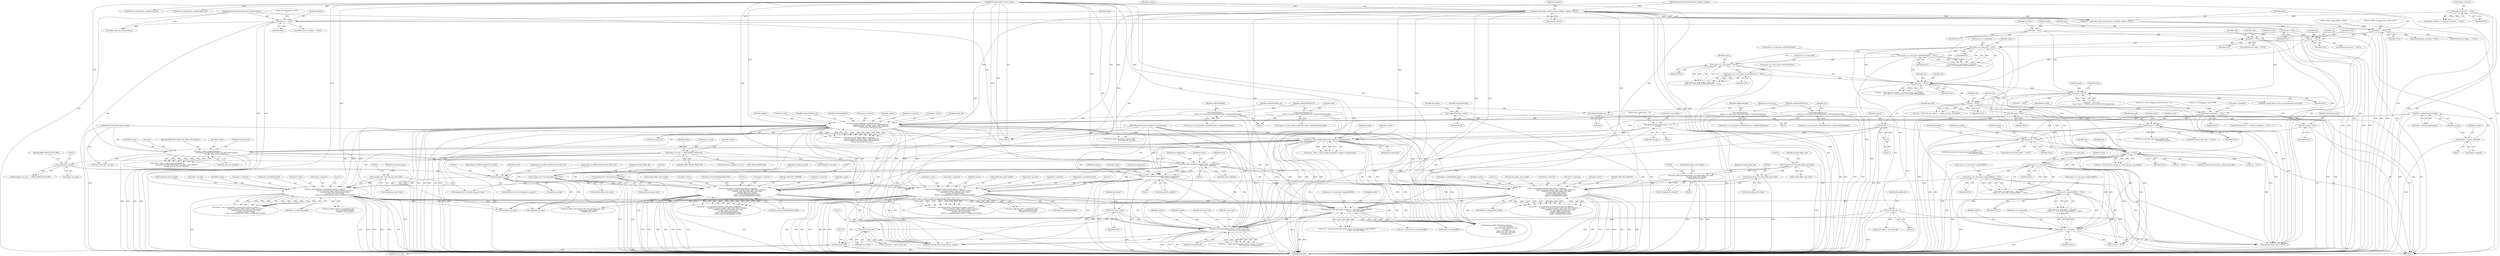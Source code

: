 digraph "0_krb5_db64ca25d661a47b996b4e2645998b5d7f0eb52c@API" {
"1001370" [label="(Call,free(server_key))"];
"1000151" [label="(Call,*server_key = NULL)"];
"1001210" [label="(Call,(char *)server_key)"];
"1001257" [label="(Call,pkinit_octetstring2key(context, enctype, server_key,\n                                            server_key_len, encrypting_key))"];
"1000866" [label="(Call,cms_envelopeddata_create(context, plgctx->cryptoctx,\n                                              reqctx->cryptoctx, plgctx->idctx, padata->pa_type, 1,\n                                              (unsigned char *)encoded_key_pack->data,\n                                              encoded_key_pack->length,\n                                              &rep->u.encKeyPack.data, &rep->u.encKeyPack.length))"];
"1000698" [label="(Call,krb5_c_make_random_key(context, enctype, encrypting_key))"];
"1000250" [label="(Call,pkinit_find_realm_context(context, moddata, request->server))"];
"1000111" [label="(MethodParameterIn,krb5_context context)"];
"1000120" [label="(MethodParameterIn,krb5_kdcpreauth_moddata moddata)"];
"1000489" [label="(Call,server_process_dh(context, plgctx->cryptoctx,\n                                   reqctx->cryptoctx, plgctx->idctx, subjectPublicKey,\n                                   subjectPublicKey_len, &dh_pubkey, &dh_pubkey_len,\n                                   &server_key, &server_key_len))"];
"1000441" [label="(Call,subjectPublicKey =\n            reqctx->rcv_auth_pack9->clientPublicValue->subjectPublicKey.data)"];
"1000143" [label="(Call,*subjectPublicKey = NULL)"];
"1000398" [label="(Call,subjectPublicKey =\n            reqctx->rcv_auth_pack->clientPublicValue->subjectPublicKey.data)"];
"1000155" [label="(Call,subjectPublicKey_len = 0)"];
"1000409" [label="(Call,subjectPublicKey_len =\n            reqctx->rcv_auth_pack->clientPublicValue->subjectPublicKey.length)"];
"1000452" [label="(Call,subjectPublicKey_len =\n            reqctx->rcv_auth_pack9->clientPublicValue->subjectPublicKey.length)"];
"1000185" [label="(Call,enctype = -1)"];
"1000187" [label="(Call,-1)"];
"1000312" [label="(Call,krb5_c_valid_enctype(enctype))"];
"1000303" [label="(Call,enctype = request->ktype[i])"];
"1000317" [label="(Call,pkiDebug(\"KDC picked etype = %d\n\", enctype))"];
"1000116" [label="(MethodParameterIn,krb5_keyblock * encrypting_key)"];
"1000832" [label="(Call,krb5_copy_keyblock_contents(context, encrypting_key,\n                                        &key_pack->replyKey))"];
"1000774" [label="(Call,krb5_c_make_checksum(context, 0,\n                                          encrypting_key, KRB5_KEYUSAGE_TGS_REQ_AUTH_CKSUM,\n                                          req_pkt, &key_pack->asChecksum))"];
"1000113" [label="(MethodParameterIn,krb5_data *req_pkt)"];
"1000852" [label="(Call,(int)padata->pa_type)"];
"1000752" [label="(Call,(int)padata->pa_type)"];
"1000212" [label="(Call,padata->pa_type == KRB5_PADATA_PKINIT_KX)"];
"1000881" [label="(Call,(unsigned char *)encoded_key_pack->data)"];
"1000596" [label="(Call,cms_signeddata_create(context, plgctx->cryptoctx,\n                                           reqctx->cryptoctx, plgctx->idctx, CMS_SIGN_SERVER, 1,\n                                           (unsigned char *)encoded_dhkey_info->data,\n                                           encoded_dhkey_info->length,\n                                           &rep->u.dh_Info.dhSignedData.data,\n                                           &rep->u.dh_Info.dhSignedData.length))"];
"1000609" [label="(Call,(unsigned char *)encoded_dhkey_info->data)"];
"1000577" [label="(Call,(unsigned char *)encoded_dhkey_info->data)"];
"1000576" [label="(Call,print_buffer_bin((unsigned char *)encoded_dhkey_info->data,\n                         encoded_dhkey_info->length,\n                         \"/tmp/kdc_dh_key_info\"))"];
"1000961" [label="(Call,cms_envelopeddata_create(context, plgctx->cryptoctx,\n                                              reqctx->cryptoctx, plgctx->idctx, padata->pa_type, 1,\n                                              (unsigned char *)encoded_key_pack->data,\n                                              encoded_key_pack->length,\n                                              &rep9->u.encKeyPack.data, &rep9->u.encKeyPack.length))"];
"1000935" [label="(Call,krb5_copy_keyblock_contents(context, encrypting_key,\n                                            &key_pack9->replyKey))"];
"1000976" [label="(Call,(unsigned char *)encoded_key_pack->data)"];
"1000648" [label="(Call,cms_signeddata_create(context, plgctx->cryptoctx,\n                                           reqctx->cryptoctx, plgctx->idctx, CMS_SIGN_DRAFT9, 1,\n                                           (unsigned char *)encoded_dhkey_info->data,\n                                           encoded_dhkey_info->length,\n                                           &rep9->u.dhSignedData.data,\n                                           &rep9->u.dhSignedData.length))"];
"1000661" [label="(Call,(unsigned char *)encoded_dhkey_info->data)"];
"1001105" [label="(Call,pkinit_pick_kdf_alg(context, reqctx->rcv_auth_pack->supportedKDFs,\n                                         &(rep->u.dh_Info.kdfID)))"];
"1001080" [label="(Call,reqctx->rcv_auth_pack->supportedKDFs != NULL)"];
"1001075" [label="(Call,reqctx->rcv_auth_pack != NULL)"];
"1000385" [label="(Call,reqctx->rcv_auth_pack != NULL)"];
"1000364" [label="(Call,rep9 == NULL)"];
"1000176" [label="(Call,*rep9 = NULL)"];
"1000257" [label="(Call,plgctx == NULL)"];
"1000248" [label="(Call,plgctx = pkinit_find_realm_context(context, moddata, request->server))"];
"1000240" [label="(Call,modreq == NULL)"];
"1000121" [label="(MethodParameterIn,krb5_kdcpreauth_modreq modreq)"];
"1000232" [label="(Call,padata->contents == NULL)"];
"1000344" [label="(Call,rep == NULL)"];
"1000172" [label="(Call,*rep = NULL)"];
"1001066" [label="(Call,rep != NULL)"];
"1000528" [label="(Call,rep != NULL)"];
"1000470" [label="(Call,rep != NULL)"];
"1000390" [label="(Call,reqctx->rcv_auth_pack->clientPublicValue != NULL)"];
"1000428" [label="(Call,reqctx->rcv_auth_pack9 != NULL)"];
"1000433" [label="(Call,reqctx->rcv_auth_pack9->clientPublicValue != NULL)"];
"1000519" [label="(Call,rep9 != NULL)"];
"1000916" [label="(Call,key_pack9 == NULL)"];
"1000194" [label="(Call,*key_pack9 = NULL)"];
"1000764" [label="(Call,key_pack == NULL)"];
"1000190" [label="(Call,*key_pack = NULL)"];
"1000712" [label="(Call,request->padata[i] != NULL)"];
"1001095" [label="(Call,reqctx->rcv_auth_pack->supportedKDFs != NULL)"];
"1001090" [label="(Call,reqctx->rcv_auth_pack != NULL)"];
"1000159" [label="(Call,server_key_len = 0)"];
"1000759" [label="(Block,)"];
"1000181" [label="(Identifier,out_data)"];
"1001175" [label="(Call,rep9 != NULL)"];
"1000966" [label="(Call,reqctx->cryptoctx)"];
"1000213" [label="(Call,padata->pa_type)"];
"1000174" [label="(Identifier,NULL)"];
"1001101" [label="(Identifier,NULL)"];
"1000121" [label="(MethodParameterIn,krb5_kdcpreauth_modreq modreq)"];
"1000220" [label="(Identifier,context)"];
"1000212" [label="(Call,padata->pa_type == KRB5_PADATA_PKINIT_KX)"];
"1000122" [label="(Block,)"];
"1001090" [label="(Call,reqctx->rcv_auth_pack != NULL)"];
"1000897" [label="(Call,&rep->u.encKeyPack.length)"];
"1000677" [label="(Call,&rep9->u.dhSignedData.length)"];
"1000164" [label="(Identifier,dh_pubkey_len)"];
"1000186" [label="(Identifier,enctype)"];
"1000937" [label="(Identifier,encrypting_key)"];
"1000646" [label="(Call,retval = cms_signeddata_create(context, plgctx->cryptoctx,\n                                           reqctx->cryptoctx, plgctx->idctx, CMS_SIGN_DRAFT9, 1,\n                                           (unsigned char *)encoded_dhkey_info->data,\n                                           encoded_dhkey_info->length,\n                                           &rep9->u.dhSignedData.data,\n                                           &rep9->u.dhSignedData.length))"];
"1000699" [label="(Identifier,context)"];
"1000840" [label="(Identifier,retval)"];
"1001220" [label="(Call,pkinit_alg_agility_kdf(context, &secret,\n                                            rep->u.dh_Info.kdfID,\n                                            request->client, request->server,\n                                            enctype,\n                                            (krb5_octet_data *)req_pkt,\n                                            (krb5_octet_data *)out_data,\n                                            encrypting_key))"];
"1000661" [label="(Call,(unsigned char *)encoded_dhkey_info->data)"];
"1000533" [label="(Identifier,rep)"];
"1000386" [label="(Call,reqctx->rcv_auth_pack)"];
"1000160" [label="(Identifier,server_key_len)"];
"1000752" [label="(Call,(int)padata->pa_type)"];
"1000245" [label="(Literal,\"missing request context \n\")"];
"1000494" [label="(Call,reqctx->cryptoctx)"];
"1001096" [label="(Call,reqctx->rcv_auth_pack->supportedKDFs)"];
"1000191" [label="(Identifier,key_pack)"];
"1000429" [label="(Call,reqctx->rcv_auth_pack9)"];
"1000832" [label="(Call,krb5_copy_keyblock_contents(context, encrypting_key,\n                                        &key_pack->replyKey))"];
"1000992" [label="(Call,&rep9->u.encKeyPack.length)"];
"1001212" [label="(Identifier,server_key)"];
"1001094" [label="(Identifier,NULL)"];
"1000194" [label="(Call,*key_pack9 = NULL)"];
"1001079" [label="(Identifier,NULL)"];
"1000656" [label="(Call,plgctx->idctx)"];
"1000579" [label="(Call,encoded_dhkey_info->data)"];
"1000772" [label="(Call,retval = krb5_c_make_checksum(context, 0,\n                                          encrypting_key, KRB5_KEYUSAGE_TGS_REQ_AUTH_CKSUM,\n                                          req_pkt, &key_pack->asChecksum))"];
"1000962" [label="(Identifier,context)"];
"1000236" [label="(Identifier,NULL)"];
"1000777" [label="(Identifier,encrypting_key)"];
"1000113" [label="(MethodParameterIn,krb5_data *req_pkt)"];
"1000585" [label="(Literal,\"/tmp/kdc_dh_key_info\")"];
"1000187" [label="(Call,-1)"];
"1000938" [label="(Call,&key_pack9->replyKey)"];
"1000256" [label="(ControlStructure,if (plgctx == NULL))"];
"1000242" [label="(Identifier,NULL)"];
"1000614" [label="(Call,encoded_dhkey_info->length)"];
"1000944" [label="(Call,k5int_encode_krb5_reply_key_pack_draft9(key_pack9,\n                                                                 &encoded_key_pack))"];
"1001106" [label="(Identifier,context)"];
"1000490" [label="(Identifier,context)"];
"1000604" [label="(Call,plgctx->idctx)"];
"1000529" [label="(Identifier,rep)"];
"1000889" [label="(Call,&rep->u.encKeyPack.data)"];
"1000453" [label="(Identifier,subjectPublicKey_len)"];
"1001098" [label="(Identifier,reqctx)"];
"1000233" [label="(Call,padata->contents)"];
"1000617" [label="(Call,&rep->u.dh_Info.dhSignedData.data)"];
"1000524" [label="(Identifier,rep9)"];
"1001081" [label="(Call,reqctx->rcv_auth_pack->supportedKDFs)"];
"1000366" [label="(Identifier,NULL)"];
"1000302" [label="(Block,)"];
"1000779" [label="(Identifier,req_pkt)"];
"1000471" [label="(Identifier,rep)"];
"1001213" [label="(Call,secret.length = server_key_len)"];
"1000874" [label="(Call,plgctx->idctx)"];
"1000440" [label="(Block,)"];
"1000530" [label="(Identifier,NULL)"];
"1000257" [label="(Call,plgctx == NULL)"];
"1000303" [label="(Call,enctype = request->ktype[i])"];
"1000835" [label="(Call,&key_pack->replyKey)"];
"1001373" [label="(Call,(int)padata->pa_type)"];
"1000871" [label="(Call,reqctx->cryptoctx)"];
"1000528" [label="(Call,rep != NULL)"];
"1000596" [label="(Call,cms_signeddata_create(context, plgctx->cryptoctx,\n                                           reqctx->cryptoctx, plgctx->idctx, CMS_SIGN_SERVER, 1,\n                                           (unsigned char *)encoded_dhkey_info->data,\n                                           encoded_dhkey_info->length,\n                                           &rep->u.dh_Info.dhSignedData.data,\n                                           &rep->u.dh_Info.dhSignedData.length))"];
"1000774" [label="(Call,krb5_c_make_checksum(context, 0,\n                                          encrypting_key, KRB5_KEYUSAGE_TGS_REQ_AUTH_CKSUM,\n                                          req_pkt, &key_pack->asChecksum))"];
"1000374" [label="(Identifier,rep9)"];
"1000211" [label="(ControlStructure,if (padata->pa_type == KRB5_PADATA_PKINIT_KX))"];
"1000577" [label="(Call,(unsigned char *)encoded_dhkey_info->data)"];
"1000397" [label="(Block,)"];
"1000841" [label="(Call,k5int_encode_krb5_reply_key_pack(key_pack,\n                                                      &encoded_key_pack))"];
"1000981" [label="(Call,encoded_key_pack->length)"];
"1000172" [label="(Call,*rep = NULL)"];
"1000982" [label="(Identifier,encoded_key_pack)"];
"1000521" [label="(Identifier,NULL)"];
"1001009" [label="(Call,print_buffer_bin((unsigned char *)encoded_key_pack->data,\n                         encoded_key_pack->length,\n                         \"/tmp/kdc_key_pack\"))"];
"1000192" [label="(Identifier,NULL)"];
"1000249" [label="(Identifier,plgctx)"];
"1001010" [label="(Call,(unsigned char *)encoded_key_pack->data)"];
"1000880" [label="(Literal,1)"];
"1001138" [label="(Call,k5int_encode_krb5_pa_pk_as_rep(rep, &out_data))"];
"1000594" [label="(Call,retval = cms_signeddata_create(context, plgctx->cryptoctx,\n                                           reqctx->cryptoctx, plgctx->idctx, CMS_SIGN_SERVER, 1,\n                                           (unsigned char *)encoded_dhkey_info->data,\n                                           encoded_dhkey_info->length,\n                                           &rep->u.dh_Info.dhSignedData.data,\n                                           &rep->u.dh_Info.dhSignedData.length))"];
"1000611" [label="(Call,encoded_dhkey_info->data)"];
"1000443" [label="(Call,reqctx->rcv_auth_pack9->clientPublicValue->subjectPublicKey.data)"];
"1000696" [label="(Call,retval = krb5_c_make_random_key(context, enctype, encrypting_key))"];
"1000313" [label="(Identifier,enctype)"];
"1000316" [label="(Block,)"];
"1001159" [label="(Call,out_data != NULL)"];
"1001107" [label="(Call,reqctx->rcv_auth_pack->supportedKDFs)"];
"1000886" [label="(Call,encoded_key_pack->length)"];
"1001184" [label="(Call,rep != NULL)"];
"1001086" [label="(Identifier,NULL)"];
"1000858" [label="(JumpTarget,case KRB5_PADATA_PK_AS_REQ:)"];
"1001210" [label="(Call,(char *)server_key)"];
"1000226" [label="(Call,padata->length <= 0 || padata->contents == NULL)"];
"1000116" [label="(MethodParameterIn,krb5_keyblock * encrypting_key)"];
"1000627" [label="(Call,&rep->u.dh_Info.dhSignedData.length)"];
"1000384" [label="(Call,reqctx->rcv_auth_pack != NULL &&\n        reqctx->rcv_auth_pack->clientPublicValue != NULL)"];
"1000877" [label="(Call,padata->pa_type)"];
"1001258" [label="(Identifier,context)"];
"1000851" [label="(ControlStructure,switch ((int)padata->pa_type))"];
"1000491" [label="(Call,plgctx->cryptoctx)"];
"1000659" [label="(Identifier,CMS_SIGN_DRAFT9)"];
"1000489" [label="(Call,server_process_dh(context, plgctx->cryptoctx,\n                                   reqctx->cryptoctx, plgctx->idctx, subjectPublicKey,\n                                   subjectPublicKey_len, &dh_pubkey, &dh_pubkey_len,\n                                   &server_key, &server_key_len))"];
"1000433" [label="(Call,reqctx->rcv_auth_pack9->clientPublicValue != NULL)"];
"1000867" [label="(Identifier,context)"];
"1001068" [label="(Identifier,NULL)"];
"1000582" [label="(Call,encoded_dhkey_info->length)"];
"1000365" [label="(Identifier,rep9)"];
"1000196" [label="(Identifier,NULL)"];
"1000465" [label="(Identifier,rep9)"];
"1000669" [label="(Call,&rep9->u.dhSignedData.data)"];
"1000608" [label="(Literal,1)"];
"1000253" [label="(Call,request->server)"];
"1000111" [label="(MethodParameterIn,krb5_context context)"];
"1000866" [label="(Call,cms_envelopeddata_create(context, plgctx->cryptoctx,\n                                              reqctx->cryptoctx, plgctx->idctx, padata->pa_type, 1,\n                                              (unsigned char *)encoded_key_pack->data,\n                                              encoded_key_pack->length,\n                                              &rep->u.encKeyPack.data, &rep->u.encKeyPack.length))"];
"1000497" [label="(Call,plgctx->idctx)"];
"1000400" [label="(Call,reqctx->rcv_auth_pack->clientPublicValue->subjectPublicKey.data)"];
"1000428" [label="(Call,reqctx->rcv_auth_pack9 != NULL)"];
"1000601" [label="(Call,reqctx->cryptoctx)"];
"1000432" [label="(Identifier,NULL)"];
"1001091" [label="(Call,reqctx->rcv_auth_pack)"];
"1001103" [label="(Call,retval = pkinit_pick_kdf_alg(context, reqctx->rcv_auth_pack->supportedKDFs,\n                                         &(rep->u.dh_Info.kdfID)))"];
"1000411" [label="(Call,reqctx->rcv_auth_pack->clientPublicValue->subjectPublicKey.length)"];
"1000667" [label="(Identifier,encoded_dhkey_info)"];
"1000649" [label="(Identifier,context)"];
"1000399" [label="(Identifier,subjectPublicKey)"];
"1000390" [label="(Call,reqctx->rcv_auth_pack->clientPublicValue != NULL)"];
"1000700" [label="(Identifier,enctype)"];
"1000615" [label="(Identifier,encoded_dhkey_info)"];
"1000389" [label="(Identifier,NULL)"];
"1000508" [label="(Call,&server_key_len)"];
"1000883" [label="(Call,encoded_key_pack->data)"];
"1000972" [label="(Call,padata->pa_type)"];
"1000188" [label="(Literal,1)"];
"1000963" [label="(Call,plgctx->cryptoctx)"];
"1000409" [label="(Call,subjectPublicKey_len =\n            reqctx->rcv_auth_pack->clientPublicValue->subjectPublicKey.length)"];
"1001020" [label="(Call,(int)padata->pa_type)"];
"1001255" [label="(Call,retval = pkinit_octetstring2key(context, enctype, server_key,\n                                            server_key_len, encrypting_key))"];
"1000436" [label="(Identifier,reqctx)"];
"1000156" [label="(Identifier,subjectPublicKey_len)"];
"1000587" [label="(Call,(int)padata->pa_type)"];
"1000178" [label="(Identifier,NULL)"];
"1000959" [label="(Call,retval = cms_envelopeddata_create(context, plgctx->cryptoctx,\n                                              reqctx->cryptoctx, plgctx->idctx, padata->pa_type, 1,\n                                              (unsigned char *)encoded_key_pack->data,\n                                              encoded_key_pack->length,\n                                              &rep9->u.encKeyPack.data, &rep9->u.encKeyPack.length))"];
"1001075" [label="(Call,reqctx->rcv_auth_pack != NULL)"];
"1000232" [label="(Call,padata->contents == NULL)"];
"1000343" [label="(ControlStructure,if (rep == NULL))"];
"1000262" [label="(Literal,\"Unable to locate correct realm context\n\")"];
"1000854" [label="(Call,padata->pa_type)"];
"1000527" [label="(Call,rep != NULL && rep->choice == choice_pa_pk_as_rep_dhInfo)"];
"1000776" [label="(Literal,0)"];
"1001147" [label="(Call,k5int_encode_krb5_pa_pk_as_rep_draft9(rep9, &out_data))"];
"1000216" [label="(Identifier,KRB5_PADATA_PKINIT_KX)"];
"1000536" [label="(Block,)"];
"1000311" [label="(Call,!krb5_c_valid_enctype(enctype))"];
"1000504" [label="(Call,&dh_pubkey_len)"];
"1000320" [label="(ControlStructure,break;)"];
"1000240" [label="(Call,modreq == NULL)"];
"1000434" [label="(Call,reqctx->rcv_auth_pack9->clientPublicValue)"];
"1000780" [label="(Call,&key_pack->asChecksum)"];
"1000176" [label="(Call,*rep9 = NULL)"];
"1000852" [label="(Call,(int)padata->pa_type)"];
"1000346" [label="(Identifier,NULL)"];
"1000769" [label="(Identifier,retval)"];
"1000754" [label="(Call,padata->pa_type)"];
"1001074" [label="(Call,reqctx->rcv_auth_pack != NULL &&\n          reqctx->rcv_auth_pack->supportedKDFs != NULL)"];
"1000241" [label="(Identifier,modreq)"];
"1000385" [label="(Call,reqctx->rcv_auth_pack != NULL)"];
"1000396" [label="(Identifier,NULL)"];
"1000258" [label="(Identifier,plgctx)"];
"1000607" [label="(Identifier,CMS_SIGN_SERVER)"];
"1001262" [label="(Identifier,encrypting_key)"];
"1000764" [label="(Call,key_pack == NULL)"];
"1000364" [label="(Call,rep9 == NULL)"];
"1000763" [label="(ControlStructure,if (key_pack == NULL))"];
"1000269" [label="(Call,(pkinit_kdc_req_context)modreq)"];
"1000766" [label="(Identifier,NULL)"];
"1000660" [label="(Literal,1)"];
"1000266" [label="(Literal,\"pkinit_return_padata: entered!\n\")"];
"1000250" [label="(Call,pkinit_find_realm_context(context, moddata, request->server))"];
"1000746" [label="(Literal,\"%s: return checksum instead of nonce = %d\n\")"];
"1001345" [label="(Call,pkinit_fini_kdc_req_context(context, reqctx))"];
"1000195" [label="(Identifier,key_pack9)"];
"1001065" [label="(Call,rep != NULL && rep->choice == choice_pa_pk_as_rep_dhInfo)"];
"1000319" [label="(Identifier,enctype)"];
"1000773" [label="(Identifier,retval)"];
"1000598" [label="(Call,plgctx->cryptoctx)"];
"1000143" [label="(Call,*subjectPublicKey = NULL)"];
"1001365" [label="(Call,krb5_free_data(context, encoded_key_pack))"];
"1000472" [label="(Identifier,NULL)"];
"1000666" [label="(Call,encoded_dhkey_info->length)"];
"1000502" [label="(Call,&dh_pubkey)"];
"1000518" [label="(Call,rep9 != NULL &&\n         rep9->choice == choice_pa_pk_as_rep_draft9_dhSignedData)"];
"1000219" [label="(Call,return_pkinit_kx(context, request, reply,\n                                encrypting_key, send_pa))"];
"1000469" [label="(Call,rep != NULL && (rep->choice == choice_pa_pk_as_rep_dhInfo ||\n                        rep->choice == choice_pa_pk_as_rep_draft9_dhSignedData))"];
"1000576" [label="(Call,print_buffer_bin((unsigned char *)encoded_dhkey_info->data,\n                         encoded_dhkey_info->length,\n                         \"/tmp/kdc_dh_key_info\"))"];
"1000177" [label="(Identifier,rep9)"];
"1001259" [label="(Identifier,enctype)"];
"1001105" [label="(Call,pkinit_pick_kdf_alg(context, reqctx->rcv_auth_pack->supportedKDFs,\n                                         &(rep->u.dh_Info.kdfID)))"];
"1000159" [label="(Call,server_key_len = 0)"];
"1000190" [label="(Call,*key_pack = NULL)"];
"1000935" [label="(Call,krb5_copy_keyblock_contents(context, encrypting_key,\n                                            &key_pack9->replyKey))"];
"1000506" [label="(Call,&server_key)"];
"1001355" [label="(Call,encoded_dhkey_info != NULL)"];
"1000723" [label="(Literal,\"%s: Checking pa_type 0x%08x\n\")"];
"1000427" [label="(Call,reqctx->rcv_auth_pack9 != NULL &&\n               reqctx->rcv_auth_pack9->clientPublicValue != NULL)"];
"1001066" [label="(Call,rep != NULL)"];
"1000199" [label="(Identifier,encoded_key_pack)"];
"1000751" [label="(Call,(int)padata->pa_type == KRB5_PADATA_PK_AS_REQ)"];
"1001195" [label="(Call,rep != NULL)"];
"1000519" [label="(Call,rep9 != NULL)"];
"1001261" [label="(Identifier,server_key_len)"];
"1000487" [label="(Call,retval = server_process_dh(context, plgctx->cryptoctx,\n                                   reqctx->cryptoctx, plgctx->idctx, subjectPublicKey,\n                                   subjectPublicKey_len, &dh_pubkey, &dh_pubkey_len,\n                                   &server_key, &server_key_len))"];
"1000354" [label="(Identifier,rep)"];
"1000155" [label="(Call,subjectPublicKey_len = 0)"];
"1000916" [label="(Call,key_pack9 == NULL)"];
"1000718" [label="(Identifier,NULL)"];
"1000712" [label="(Call,request->padata[i] != NULL)"];
"1000439" [label="(Identifier,NULL)"];
"1000442" [label="(Identifier,subjectPublicKey)"];
"1000597" [label="(Identifier,context)"];
"1000936" [label="(Identifier,context)"];
"1000312" [label="(Call,krb5_c_valid_enctype(enctype))"];
"1000778" [label="(Identifier,KRB5_KEYUSAGE_TGS_REQ_AUTH_CKSUM)"];
"1000369" [label="(Identifier,retval)"];
"1000926" [label="(Identifier,key_pack9)"];
"1000583" [label="(Identifier,encoded_dhkey_info)"];
"1001415" [label="(MethodReturn,RET)"];
"1000305" [label="(Call,request->ktype[i])"];
"1000708" [label="(ControlStructure,for (i = 0; request->padata[i] != NULL; i++))"];
"1000318" [label="(Literal,\"KDC picked etype = %d\n\")"];
"1000609" [label="(Call,(unsigned char *)encoded_dhkey_info->data)"];
"1000650" [label="(Call,plgctx->cryptoctx)"];
"1001002" [label="(Identifier,retval)"];
"1000259" [label="(Identifier,NULL)"];
"1000454" [label="(Call,reqctx->rcv_auth_pack9->clientPublicValue->subjectPublicKey.length)"];
"1000391" [label="(Call,reqctx->rcv_auth_pack->clientPublicValue)"];
"1001194" [label="(Call,rep != NULL && rep->u.dh_Info.kdfID)"];
"1000349" [label="(Identifier,retval)"];
"1000248" [label="(Call,plgctx = pkinit_find_realm_context(context, moddata, request->server))"];
"1000251" [label="(Identifier,context)"];
"1000393" [label="(Identifier,reqctx)"];
"1000765" [label="(Identifier,key_pack)"];
"1000984" [label="(Call,&rep9->u.encKeyPack.data)"];
"1000917" [label="(Identifier,key_pack9)"];
"1001371" [label="(Identifier,server_key)"];
"1001080" [label="(Call,reqctx->rcv_auth_pack->supportedKDFs != NULL)"];
"1000151" [label="(Call,*server_key = NULL)"];
"1000470" [label="(Call,rep != NULL)"];
"1000757" [label="(Identifier,KRB5_PADATA_PK_AS_REQ)"];
"1000921" [label="(Identifier,retval)"];
"1001257" [label="(Call,pkinit_octetstring2key(context, enctype, server_key,\n                                            server_key_len, encrypting_key))"];
"1000775" [label="(Identifier,context)"];
"1000907" [label="(JumpTarget,case KRB5_PADATA_PK_AS_REQ_OLD:)"];
"1000410" [label="(Identifier,subjectPublicKey_len)"];
"1000229" [label="(Identifier,padata)"];
"1000252" [label="(Identifier,moddata)"];
"1000363" [label="(ControlStructure,if (rep9 == NULL))"];
"1000344" [label="(Call,rep == NULL)"];
"1000148" [label="(Identifier,dh_pubkey)"];
"1000864" [label="(Call,retval = cms_envelopeddata_create(context, plgctx->cryptoctx,\n                                              reqctx->cryptoctx, plgctx->idctx, padata->pa_type, 1,\n                                              (unsigned char *)encoded_key_pack->data,\n                                              encoded_key_pack->length,\n                                              &rep->u.encKeyPack.data, &rep->u.encKeyPack.length))"];
"1000978" [label="(Call,encoded_key_pack->data)"];
"1001027" [label="(Call,print_buffer_bin(rep->u.encKeyPack.data,\n                             rep->u.encKeyPack.length,\n                             \"/tmp/kdc_enc_key_pack\"))"];
"1001260" [label="(Identifier,server_key)"];
"1001071" [label="(Identifier,rep)"];
"1001206" [label="(Call,secret.data = (char *)server_key)"];
"1000915" [label="(ControlStructure,if (key_pack9 == NULL))"];
"1000153" [label="(Identifier,NULL)"];
"1000422" [label="(Identifier,rep)"];
"1000501" [label="(Identifier,subjectPublicKey_len)"];
"1000286" [label="(Call,encrypting_key->contents = NULL)"];
"1000698" [label="(Call,krb5_c_make_random_key(context, enctype, encrypting_key))"];
"1000834" [label="(Identifier,encrypting_key)"];
"1000185" [label="(Call,enctype = -1)"];
"1000476" [label="(Identifier,rep)"];
"1000911" [label="(Block,)"];
"1000713" [label="(Call,request->padata[i])"];
"1001076" [label="(Call,reqctx->rcv_auth_pack)"];
"1000161" [label="(Literal,0)"];
"1000317" [label="(Call,pkiDebug(\"KDC picked etype = %d\n\", enctype))"];
"1000663" [label="(Call,encoded_dhkey_info->data)"];
"1001358" [label="(Call,krb5_free_data(context, encoded_dhkey_info))"];
"1000868" [label="(Call,plgctx->cryptoctx)"];
"1000648" [label="(Call,cms_signeddata_create(context, plgctx->cryptoctx,\n                                           reqctx->cryptoctx, plgctx->idctx, CMS_SIGN_DRAFT9, 1,\n                                           (unsigned char *)encoded_dhkey_info->data,\n                                           encoded_dhkey_info->length,\n                                           &rep9->u.dhSignedData.data,\n                                           &rep9->u.dhSignedData.length))"];
"1000441" [label="(Call,subjectPublicKey =\n            reqctx->rcv_auth_pack9->clientPublicValue->subjectPublicKey.data)"];
"1001046" [label="(Call,print_buffer_bin(rep9->u.encKeyPack.data,\n                             rep9->u.encKeyPack.length,\n                             \"/tmp/kdc_enc_key_pack\"))"];
"1000976" [label="(Call,(unsigned char *)encoded_key_pack->data)"];
"1000152" [label="(Identifier,server_key)"];
"1001089" [label="(Call,reqctx->rcv_auth_pack != NULL &&\n            reqctx->rcv_auth_pack->supportedKDFs != NULL)"];
"1000918" [label="(Identifier,NULL)"];
"1001112" [label="(Call,&(rep->u.dh_Info.kdfID))"];
"1000520" [label="(Identifier,rep9)"];
"1000500" [label="(Identifier,subjectPublicKey)"];
"1000701" [label="(Identifier,encrypting_key)"];
"1000157" [label="(Literal,0)"];
"1000345" [label="(Identifier,rep)"];
"1000452" [label="(Call,subjectPublicKey_len =\n            reqctx->rcv_auth_pack9->clientPublicValue->subjectPublicKey.length)"];
"1000120" [label="(MethodParameterIn,krb5_kdcpreauth_moddata moddata)"];
"1001238" [label="(Call,(krb5_octet_data *)req_pkt)"];
"1000906" [label="(JumpTarget,case KRB5_PADATA_PK_AS_REP_OLD:)"];
"1000881" [label="(Call,(unsigned char *)encoded_key_pack->data)"];
"1000975" [label="(Literal,1)"];
"1001067" [label="(Identifier,rep)"];
"1000961" [label="(Call,cms_envelopeddata_create(context, plgctx->cryptoctx,\n                                              reqctx->cryptoctx, plgctx->idctx, padata->pa_type, 1,\n                                              (unsigned char *)encoded_key_pack->data,\n                                              encoded_key_pack->length,\n                                              &rep9->u.encKeyPack.data, &rep9->u.encKeyPack.length))"];
"1000833" [label="(Identifier,context)"];
"1001370" [label="(Call,free(server_key))"];
"1000943" [label="(Identifier,retval)"];
"1000145" [label="(Identifier,NULL)"];
"1000887" [label="(Identifier,encoded_key_pack)"];
"1000144" [label="(Identifier,subjectPublicKey)"];
"1000969" [label="(Call,plgctx->idctx)"];
"1000304" [label="(Identifier,enctype)"];
"1001083" [label="(Identifier,reqctx)"];
"1001095" [label="(Call,reqctx->rcv_auth_pack->supportedKDFs != NULL)"];
"1000173" [label="(Identifier,rep)"];
"1000398" [label="(Call,subjectPublicKey =\n            reqctx->rcv_auth_pack->clientPublicValue->subjectPublicKey.data)"];
"1000239" [label="(ControlStructure,if (modreq == NULL))"];
"1000653" [label="(Call,reqctx->cryptoctx)"];
"1001370" -> "1000122"  [label="AST: "];
"1001370" -> "1001371"  [label="CFG: "];
"1001371" -> "1001370"  [label="AST: "];
"1001374" -> "1001370"  [label="CFG: "];
"1001370" -> "1001415"  [label="DDG: "];
"1000151" -> "1001370"  [label="DDG: "];
"1001210" -> "1001370"  [label="DDG: "];
"1001257" -> "1001370"  [label="DDG: "];
"1000151" -> "1000122"  [label="AST: "];
"1000151" -> "1000153"  [label="CFG: "];
"1000152" -> "1000151"  [label="AST: "];
"1000153" -> "1000151"  [label="AST: "];
"1000156" -> "1000151"  [label="CFG: "];
"1000151" -> "1001415"  [label="DDG: "];
"1000151" -> "1001210"  [label="DDG: "];
"1000151" -> "1001257"  [label="DDG: "];
"1001210" -> "1001206"  [label="AST: "];
"1001210" -> "1001212"  [label="CFG: "];
"1001211" -> "1001210"  [label="AST: "];
"1001212" -> "1001210"  [label="AST: "];
"1001206" -> "1001210"  [label="CFG: "];
"1001210" -> "1001206"  [label="DDG: "];
"1001257" -> "1001255"  [label="AST: "];
"1001257" -> "1001262"  [label="CFG: "];
"1001258" -> "1001257"  [label="AST: "];
"1001259" -> "1001257"  [label="AST: "];
"1001260" -> "1001257"  [label="AST: "];
"1001261" -> "1001257"  [label="AST: "];
"1001262" -> "1001257"  [label="AST: "];
"1001255" -> "1001257"  [label="CFG: "];
"1001257" -> "1001415"  [label="DDG: "];
"1001257" -> "1001415"  [label="DDG: "];
"1001257" -> "1001415"  [label="DDG: "];
"1001257" -> "1001255"  [label="DDG: "];
"1001257" -> "1001255"  [label="DDG: "];
"1001257" -> "1001255"  [label="DDG: "];
"1001257" -> "1001255"  [label="DDG: "];
"1001257" -> "1001255"  [label="DDG: "];
"1000866" -> "1001257"  [label="DDG: "];
"1000250" -> "1001257"  [label="DDG: "];
"1000596" -> "1001257"  [label="DDG: "];
"1000698" -> "1001257"  [label="DDG: "];
"1000698" -> "1001257"  [label="DDG: "];
"1000698" -> "1001257"  [label="DDG: "];
"1000961" -> "1001257"  [label="DDG: "];
"1000648" -> "1001257"  [label="DDG: "];
"1000489" -> "1001257"  [label="DDG: "];
"1000832" -> "1001257"  [label="DDG: "];
"1000832" -> "1001257"  [label="DDG: "];
"1001105" -> "1001257"  [label="DDG: "];
"1000111" -> "1001257"  [label="DDG: "];
"1000185" -> "1001257"  [label="DDG: "];
"1000312" -> "1001257"  [label="DDG: "];
"1000317" -> "1001257"  [label="DDG: "];
"1000159" -> "1001257"  [label="DDG: "];
"1000935" -> "1001257"  [label="DDG: "];
"1000116" -> "1001257"  [label="DDG: "];
"1001257" -> "1001345"  [label="DDG: "];
"1000866" -> "1000864"  [label="AST: "];
"1000866" -> "1000897"  [label="CFG: "];
"1000867" -> "1000866"  [label="AST: "];
"1000868" -> "1000866"  [label="AST: "];
"1000871" -> "1000866"  [label="AST: "];
"1000874" -> "1000866"  [label="AST: "];
"1000877" -> "1000866"  [label="AST: "];
"1000880" -> "1000866"  [label="AST: "];
"1000881" -> "1000866"  [label="AST: "];
"1000886" -> "1000866"  [label="AST: "];
"1000889" -> "1000866"  [label="AST: "];
"1000897" -> "1000866"  [label="AST: "];
"1000864" -> "1000866"  [label="CFG: "];
"1000866" -> "1001415"  [label="DDG: "];
"1000866" -> "1001415"  [label="DDG: "];
"1000866" -> "1001415"  [label="DDG: "];
"1000866" -> "1001415"  [label="DDG: "];
"1000866" -> "1001415"  [label="DDG: "];
"1000866" -> "1001415"  [label="DDG: "];
"1000866" -> "1001415"  [label="DDG: "];
"1000866" -> "1000864"  [label="DDG: "];
"1000866" -> "1000864"  [label="DDG: "];
"1000866" -> "1000864"  [label="DDG: "];
"1000866" -> "1000864"  [label="DDG: "];
"1000866" -> "1000864"  [label="DDG: "];
"1000866" -> "1000864"  [label="DDG: "];
"1000866" -> "1000864"  [label="DDG: "];
"1000866" -> "1000864"  [label="DDG: "];
"1000866" -> "1000864"  [label="DDG: "];
"1000866" -> "1000864"  [label="DDG: "];
"1000698" -> "1000866"  [label="DDG: "];
"1000832" -> "1000866"  [label="DDG: "];
"1000111" -> "1000866"  [label="DDG: "];
"1000489" -> "1000866"  [label="DDG: "];
"1000489" -> "1000866"  [label="DDG: "];
"1000489" -> "1000866"  [label="DDG: "];
"1000852" -> "1000866"  [label="DDG: "];
"1000881" -> "1000866"  [label="DDG: "];
"1000866" -> "1001009"  [label="DDG: "];
"1000866" -> "1001020"  [label="DDG: "];
"1000866" -> "1001027"  [label="DDG: "];
"1000866" -> "1001027"  [label="DDG: "];
"1000866" -> "1001105"  [label="DDG: "];
"1000866" -> "1001220"  [label="DDG: "];
"1000866" -> "1001345"  [label="DDG: "];
"1000866" -> "1001373"  [label="DDG: "];
"1000698" -> "1000696"  [label="AST: "];
"1000698" -> "1000701"  [label="CFG: "];
"1000699" -> "1000698"  [label="AST: "];
"1000700" -> "1000698"  [label="AST: "];
"1000701" -> "1000698"  [label="AST: "];
"1000696" -> "1000698"  [label="CFG: "];
"1000698" -> "1001415"  [label="DDG: "];
"1000698" -> "1001415"  [label="DDG: "];
"1000698" -> "1000696"  [label="DDG: "];
"1000698" -> "1000696"  [label="DDG: "];
"1000698" -> "1000696"  [label="DDG: "];
"1000250" -> "1000698"  [label="DDG: "];
"1000489" -> "1000698"  [label="DDG: "];
"1000111" -> "1000698"  [label="DDG: "];
"1000185" -> "1000698"  [label="DDG: "];
"1000312" -> "1000698"  [label="DDG: "];
"1000317" -> "1000698"  [label="DDG: "];
"1000116" -> "1000698"  [label="DDG: "];
"1000698" -> "1000774"  [label="DDG: "];
"1000698" -> "1000774"  [label="DDG: "];
"1000698" -> "1000935"  [label="DDG: "];
"1000698" -> "1000935"  [label="DDG: "];
"1000698" -> "1000961"  [label="DDG: "];
"1000698" -> "1001105"  [label="DDG: "];
"1000698" -> "1001220"  [label="DDG: "];
"1000698" -> "1001220"  [label="DDG: "];
"1000698" -> "1001220"  [label="DDG: "];
"1000698" -> "1001345"  [label="DDG: "];
"1000250" -> "1000248"  [label="AST: "];
"1000250" -> "1000253"  [label="CFG: "];
"1000251" -> "1000250"  [label="AST: "];
"1000252" -> "1000250"  [label="AST: "];
"1000253" -> "1000250"  [label="AST: "];
"1000248" -> "1000250"  [label="CFG: "];
"1000250" -> "1001415"  [label="DDG: "];
"1000250" -> "1001415"  [label="DDG: "];
"1000250" -> "1001415"  [label="DDG: "];
"1000250" -> "1000248"  [label="DDG: "];
"1000250" -> "1000248"  [label="DDG: "];
"1000250" -> "1000248"  [label="DDG: "];
"1000111" -> "1000250"  [label="DDG: "];
"1000120" -> "1000250"  [label="DDG: "];
"1000250" -> "1000489"  [label="DDG: "];
"1000250" -> "1000596"  [label="DDG: "];
"1000250" -> "1000648"  [label="DDG: "];
"1000250" -> "1001105"  [label="DDG: "];
"1000250" -> "1001220"  [label="DDG: "];
"1000250" -> "1001220"  [label="DDG: "];
"1000250" -> "1001345"  [label="DDG: "];
"1000111" -> "1000110"  [label="AST: "];
"1000111" -> "1001415"  [label="DDG: "];
"1000111" -> "1000219"  [label="DDG: "];
"1000111" -> "1000489"  [label="DDG: "];
"1000111" -> "1000596"  [label="DDG: "];
"1000111" -> "1000648"  [label="DDG: "];
"1000111" -> "1000774"  [label="DDG: "];
"1000111" -> "1000832"  [label="DDG: "];
"1000111" -> "1000935"  [label="DDG: "];
"1000111" -> "1000961"  [label="DDG: "];
"1000111" -> "1001105"  [label="DDG: "];
"1000111" -> "1001220"  [label="DDG: "];
"1000111" -> "1001345"  [label="DDG: "];
"1000111" -> "1001358"  [label="DDG: "];
"1000111" -> "1001365"  [label="DDG: "];
"1000120" -> "1000110"  [label="AST: "];
"1000120" -> "1001415"  [label="DDG: "];
"1000489" -> "1000487"  [label="AST: "];
"1000489" -> "1000508"  [label="CFG: "];
"1000490" -> "1000489"  [label="AST: "];
"1000491" -> "1000489"  [label="AST: "];
"1000494" -> "1000489"  [label="AST: "];
"1000497" -> "1000489"  [label="AST: "];
"1000500" -> "1000489"  [label="AST: "];
"1000501" -> "1000489"  [label="AST: "];
"1000502" -> "1000489"  [label="AST: "];
"1000504" -> "1000489"  [label="AST: "];
"1000506" -> "1000489"  [label="AST: "];
"1000508" -> "1000489"  [label="AST: "];
"1000487" -> "1000489"  [label="CFG: "];
"1000489" -> "1001415"  [label="DDG: "];
"1000489" -> "1001415"  [label="DDG: "];
"1000489" -> "1001415"  [label="DDG: "];
"1000489" -> "1001415"  [label="DDG: "];
"1000489" -> "1001415"  [label="DDG: "];
"1000489" -> "1001415"  [label="DDG: "];
"1000489" -> "1001415"  [label="DDG: "];
"1000489" -> "1001415"  [label="DDG: "];
"1000489" -> "1001415"  [label="DDG: "];
"1000489" -> "1000487"  [label="DDG: "];
"1000489" -> "1000487"  [label="DDG: "];
"1000489" -> "1000487"  [label="DDG: "];
"1000489" -> "1000487"  [label="DDG: "];
"1000489" -> "1000487"  [label="DDG: "];
"1000489" -> "1000487"  [label="DDG: "];
"1000489" -> "1000487"  [label="DDG: "];
"1000489" -> "1000487"  [label="DDG: "];
"1000489" -> "1000487"  [label="DDG: "];
"1000489" -> "1000487"  [label="DDG: "];
"1000441" -> "1000489"  [label="DDG: "];
"1000143" -> "1000489"  [label="DDG: "];
"1000398" -> "1000489"  [label="DDG: "];
"1000155" -> "1000489"  [label="DDG: "];
"1000409" -> "1000489"  [label="DDG: "];
"1000452" -> "1000489"  [label="DDG: "];
"1000489" -> "1000596"  [label="DDG: "];
"1000489" -> "1000596"  [label="DDG: "];
"1000489" -> "1000596"  [label="DDG: "];
"1000489" -> "1000596"  [label="DDG: "];
"1000489" -> "1000648"  [label="DDG: "];
"1000489" -> "1000648"  [label="DDG: "];
"1000489" -> "1000648"  [label="DDG: "];
"1000489" -> "1000648"  [label="DDG: "];
"1000489" -> "1000961"  [label="DDG: "];
"1000489" -> "1000961"  [label="DDG: "];
"1000489" -> "1000961"  [label="DDG: "];
"1000489" -> "1001105"  [label="DDG: "];
"1000489" -> "1001220"  [label="DDG: "];
"1000489" -> "1001345"  [label="DDG: "];
"1000441" -> "1000440"  [label="AST: "];
"1000441" -> "1000443"  [label="CFG: "];
"1000442" -> "1000441"  [label="AST: "];
"1000443" -> "1000441"  [label="AST: "];
"1000453" -> "1000441"  [label="CFG: "];
"1000441" -> "1001415"  [label="DDG: "];
"1000441" -> "1001415"  [label="DDG: "];
"1000143" -> "1000122"  [label="AST: "];
"1000143" -> "1000145"  [label="CFG: "];
"1000144" -> "1000143"  [label="AST: "];
"1000145" -> "1000143"  [label="AST: "];
"1000148" -> "1000143"  [label="CFG: "];
"1000143" -> "1001415"  [label="DDG: "];
"1000398" -> "1000397"  [label="AST: "];
"1000398" -> "1000400"  [label="CFG: "];
"1000399" -> "1000398"  [label="AST: "];
"1000400" -> "1000398"  [label="AST: "];
"1000410" -> "1000398"  [label="CFG: "];
"1000398" -> "1001415"  [label="DDG: "];
"1000398" -> "1001415"  [label="DDG: "];
"1000155" -> "1000122"  [label="AST: "];
"1000155" -> "1000157"  [label="CFG: "];
"1000156" -> "1000155"  [label="AST: "];
"1000157" -> "1000155"  [label="AST: "];
"1000160" -> "1000155"  [label="CFG: "];
"1000155" -> "1001415"  [label="DDG: "];
"1000409" -> "1000397"  [label="AST: "];
"1000409" -> "1000411"  [label="CFG: "];
"1000410" -> "1000409"  [label="AST: "];
"1000411" -> "1000409"  [label="AST: "];
"1000422" -> "1000409"  [label="CFG: "];
"1000409" -> "1001415"  [label="DDG: "];
"1000409" -> "1001415"  [label="DDG: "];
"1000452" -> "1000440"  [label="AST: "];
"1000452" -> "1000454"  [label="CFG: "];
"1000453" -> "1000452"  [label="AST: "];
"1000454" -> "1000452"  [label="AST: "];
"1000465" -> "1000452"  [label="CFG: "];
"1000452" -> "1001415"  [label="DDG: "];
"1000452" -> "1001415"  [label="DDG: "];
"1000185" -> "1000122"  [label="AST: "];
"1000185" -> "1000187"  [label="CFG: "];
"1000186" -> "1000185"  [label="AST: "];
"1000187" -> "1000185"  [label="AST: "];
"1000191" -> "1000185"  [label="CFG: "];
"1000185" -> "1001415"  [label="DDG: "];
"1000185" -> "1001415"  [label="DDG: "];
"1000187" -> "1000185"  [label="DDG: "];
"1000185" -> "1001220"  [label="DDG: "];
"1000187" -> "1000188"  [label="CFG: "];
"1000188" -> "1000187"  [label="AST: "];
"1000312" -> "1000311"  [label="AST: "];
"1000312" -> "1000313"  [label="CFG: "];
"1000313" -> "1000312"  [label="AST: "];
"1000311" -> "1000312"  [label="CFG: "];
"1000312" -> "1001415"  [label="DDG: "];
"1000312" -> "1000311"  [label="DDG: "];
"1000303" -> "1000312"  [label="DDG: "];
"1000312" -> "1000317"  [label="DDG: "];
"1000312" -> "1001220"  [label="DDG: "];
"1000303" -> "1000302"  [label="AST: "];
"1000303" -> "1000305"  [label="CFG: "];
"1000304" -> "1000303"  [label="AST: "];
"1000305" -> "1000303"  [label="AST: "];
"1000313" -> "1000303"  [label="CFG: "];
"1000303" -> "1001415"  [label="DDG: "];
"1000317" -> "1000316"  [label="AST: "];
"1000317" -> "1000319"  [label="CFG: "];
"1000318" -> "1000317"  [label="AST: "];
"1000319" -> "1000317"  [label="AST: "];
"1000320" -> "1000317"  [label="CFG: "];
"1000317" -> "1001415"  [label="DDG: "];
"1000317" -> "1001415"  [label="DDG: "];
"1000317" -> "1001220"  [label="DDG: "];
"1000116" -> "1000110"  [label="AST: "];
"1000116" -> "1001415"  [label="DDG: "];
"1000116" -> "1000219"  [label="DDG: "];
"1000116" -> "1000774"  [label="DDG: "];
"1000116" -> "1000832"  [label="DDG: "];
"1000116" -> "1000935"  [label="DDG: "];
"1000116" -> "1001220"  [label="DDG: "];
"1000832" -> "1000759"  [label="AST: "];
"1000832" -> "1000835"  [label="CFG: "];
"1000833" -> "1000832"  [label="AST: "];
"1000834" -> "1000832"  [label="AST: "];
"1000835" -> "1000832"  [label="AST: "];
"1000840" -> "1000832"  [label="CFG: "];
"1000832" -> "1001415"  [label="DDG: "];
"1000832" -> "1001415"  [label="DDG: "];
"1000832" -> "1001415"  [label="DDG: "];
"1000774" -> "1000832"  [label="DDG: "];
"1000774" -> "1000832"  [label="DDG: "];
"1000832" -> "1000935"  [label="DDG: "];
"1000832" -> "1000935"  [label="DDG: "];
"1000832" -> "1000961"  [label="DDG: "];
"1000832" -> "1001105"  [label="DDG: "];
"1000832" -> "1001220"  [label="DDG: "];
"1000832" -> "1001220"  [label="DDG: "];
"1000832" -> "1001345"  [label="DDG: "];
"1000774" -> "1000772"  [label="AST: "];
"1000774" -> "1000780"  [label="CFG: "];
"1000775" -> "1000774"  [label="AST: "];
"1000776" -> "1000774"  [label="AST: "];
"1000777" -> "1000774"  [label="AST: "];
"1000778" -> "1000774"  [label="AST: "];
"1000779" -> "1000774"  [label="AST: "];
"1000780" -> "1000774"  [label="AST: "];
"1000772" -> "1000774"  [label="CFG: "];
"1000774" -> "1001415"  [label="DDG: "];
"1000774" -> "1001415"  [label="DDG: "];
"1000774" -> "1001415"  [label="DDG: "];
"1000774" -> "1001415"  [label="DDG: "];
"1000774" -> "1000772"  [label="DDG: "];
"1000774" -> "1000772"  [label="DDG: "];
"1000774" -> "1000772"  [label="DDG: "];
"1000774" -> "1000772"  [label="DDG: "];
"1000774" -> "1000772"  [label="DDG: "];
"1000774" -> "1000772"  [label="DDG: "];
"1000113" -> "1000774"  [label="DDG: "];
"1000774" -> "1001238"  [label="DDG: "];
"1000774" -> "1001345"  [label="DDG: "];
"1000113" -> "1000110"  [label="AST: "];
"1000113" -> "1001415"  [label="DDG: "];
"1000113" -> "1001238"  [label="DDG: "];
"1000852" -> "1000851"  [label="AST: "];
"1000852" -> "1000854"  [label="CFG: "];
"1000853" -> "1000852"  [label="AST: "];
"1000854" -> "1000852"  [label="AST: "];
"1000858" -> "1000852"  [label="CFG: "];
"1000906" -> "1000852"  [label="CFG: "];
"1000907" -> "1000852"  [label="CFG: "];
"1001002" -> "1000852"  [label="CFG: "];
"1000752" -> "1000852"  [label="DDG: "];
"1000852" -> "1000961"  [label="DDG: "];
"1000852" -> "1001020"  [label="DDG: "];
"1000852" -> "1001373"  [label="DDG: "];
"1000752" -> "1000751"  [label="AST: "];
"1000752" -> "1000754"  [label="CFG: "];
"1000753" -> "1000752"  [label="AST: "];
"1000754" -> "1000752"  [label="AST: "];
"1000757" -> "1000752"  [label="CFG: "];
"1000752" -> "1000751"  [label="DDG: "];
"1000212" -> "1000752"  [label="DDG: "];
"1000752" -> "1001373"  [label="DDG: "];
"1000212" -> "1000211"  [label="AST: "];
"1000212" -> "1000216"  [label="CFG: "];
"1000213" -> "1000212"  [label="AST: "];
"1000216" -> "1000212"  [label="AST: "];
"1000220" -> "1000212"  [label="CFG: "];
"1000229" -> "1000212"  [label="CFG: "];
"1000212" -> "1001415"  [label="DDG: "];
"1000212" -> "1001415"  [label="DDG: "];
"1000212" -> "1001415"  [label="DDG: "];
"1000212" -> "1000587"  [label="DDG: "];
"1000212" -> "1001373"  [label="DDG: "];
"1000881" -> "1000883"  [label="CFG: "];
"1000882" -> "1000881"  [label="AST: "];
"1000883" -> "1000881"  [label="AST: "];
"1000887" -> "1000881"  [label="CFG: "];
"1000881" -> "1001415"  [label="DDG: "];
"1000881" -> "1001010"  [label="DDG: "];
"1000596" -> "1000594"  [label="AST: "];
"1000596" -> "1000627"  [label="CFG: "];
"1000597" -> "1000596"  [label="AST: "];
"1000598" -> "1000596"  [label="AST: "];
"1000601" -> "1000596"  [label="AST: "];
"1000604" -> "1000596"  [label="AST: "];
"1000607" -> "1000596"  [label="AST: "];
"1000608" -> "1000596"  [label="AST: "];
"1000609" -> "1000596"  [label="AST: "];
"1000614" -> "1000596"  [label="AST: "];
"1000617" -> "1000596"  [label="AST: "];
"1000627" -> "1000596"  [label="AST: "];
"1000594" -> "1000596"  [label="CFG: "];
"1000596" -> "1001415"  [label="DDG: "];
"1000596" -> "1001415"  [label="DDG: "];
"1000596" -> "1001415"  [label="DDG: "];
"1000596" -> "1001415"  [label="DDG: "];
"1000596" -> "1001415"  [label="DDG: "];
"1000596" -> "1001415"  [label="DDG: "];
"1000596" -> "1001415"  [label="DDG: "];
"1000596" -> "1001415"  [label="DDG: "];
"1000596" -> "1000594"  [label="DDG: "];
"1000596" -> "1000594"  [label="DDG: "];
"1000596" -> "1000594"  [label="DDG: "];
"1000596" -> "1000594"  [label="DDG: "];
"1000596" -> "1000594"  [label="DDG: "];
"1000596" -> "1000594"  [label="DDG: "];
"1000596" -> "1000594"  [label="DDG: "];
"1000596" -> "1000594"  [label="DDG: "];
"1000596" -> "1000594"  [label="DDG: "];
"1000596" -> "1000594"  [label="DDG: "];
"1000609" -> "1000596"  [label="DDG: "];
"1000576" -> "1000596"  [label="DDG: "];
"1000596" -> "1001105"  [label="DDG: "];
"1000596" -> "1001220"  [label="DDG: "];
"1000596" -> "1001345"  [label="DDG: "];
"1000609" -> "1000611"  [label="CFG: "];
"1000610" -> "1000609"  [label="AST: "];
"1000611" -> "1000609"  [label="AST: "];
"1000615" -> "1000609"  [label="CFG: "];
"1000609" -> "1001415"  [label="DDG: "];
"1000577" -> "1000609"  [label="DDG: "];
"1000577" -> "1000576"  [label="AST: "];
"1000577" -> "1000579"  [label="CFG: "];
"1000578" -> "1000577"  [label="AST: "];
"1000579" -> "1000577"  [label="AST: "];
"1000583" -> "1000577"  [label="CFG: "];
"1000577" -> "1001415"  [label="DDG: "];
"1000577" -> "1000576"  [label="DDG: "];
"1000577" -> "1000661"  [label="DDG: "];
"1000576" -> "1000536"  [label="AST: "];
"1000576" -> "1000585"  [label="CFG: "];
"1000582" -> "1000576"  [label="AST: "];
"1000585" -> "1000576"  [label="AST: "];
"1000588" -> "1000576"  [label="CFG: "];
"1000576" -> "1001415"  [label="DDG: "];
"1000576" -> "1001415"  [label="DDG: "];
"1000576" -> "1001415"  [label="DDG: "];
"1000576" -> "1000648"  [label="DDG: "];
"1000961" -> "1000959"  [label="AST: "];
"1000961" -> "1000992"  [label="CFG: "];
"1000962" -> "1000961"  [label="AST: "];
"1000963" -> "1000961"  [label="AST: "];
"1000966" -> "1000961"  [label="AST: "];
"1000969" -> "1000961"  [label="AST: "];
"1000972" -> "1000961"  [label="AST: "];
"1000975" -> "1000961"  [label="AST: "];
"1000976" -> "1000961"  [label="AST: "];
"1000981" -> "1000961"  [label="AST: "];
"1000984" -> "1000961"  [label="AST: "];
"1000992" -> "1000961"  [label="AST: "];
"1000959" -> "1000961"  [label="CFG: "];
"1000961" -> "1001415"  [label="DDG: "];
"1000961" -> "1001415"  [label="DDG: "];
"1000961" -> "1001415"  [label="DDG: "];
"1000961" -> "1001415"  [label="DDG: "];
"1000961" -> "1001415"  [label="DDG: "];
"1000961" -> "1001415"  [label="DDG: "];
"1000961" -> "1001415"  [label="DDG: "];
"1000961" -> "1000959"  [label="DDG: "];
"1000961" -> "1000959"  [label="DDG: "];
"1000961" -> "1000959"  [label="DDG: "];
"1000961" -> "1000959"  [label="DDG: "];
"1000961" -> "1000959"  [label="DDG: "];
"1000961" -> "1000959"  [label="DDG: "];
"1000961" -> "1000959"  [label="DDG: "];
"1000961" -> "1000959"  [label="DDG: "];
"1000961" -> "1000959"  [label="DDG: "];
"1000961" -> "1000959"  [label="DDG: "];
"1000935" -> "1000961"  [label="DDG: "];
"1000976" -> "1000961"  [label="DDG: "];
"1000961" -> "1001009"  [label="DDG: "];
"1000961" -> "1001020"  [label="DDG: "];
"1000961" -> "1001046"  [label="DDG: "];
"1000961" -> "1001046"  [label="DDG: "];
"1000961" -> "1001105"  [label="DDG: "];
"1000961" -> "1001220"  [label="DDG: "];
"1000961" -> "1001345"  [label="DDG: "];
"1000961" -> "1001373"  [label="DDG: "];
"1000935" -> "1000911"  [label="AST: "];
"1000935" -> "1000938"  [label="CFG: "];
"1000936" -> "1000935"  [label="AST: "];
"1000937" -> "1000935"  [label="AST: "];
"1000938" -> "1000935"  [label="AST: "];
"1000943" -> "1000935"  [label="CFG: "];
"1000935" -> "1001415"  [label="DDG: "];
"1000935" -> "1001415"  [label="DDG: "];
"1000935" -> "1001415"  [label="DDG: "];
"1000935" -> "1001220"  [label="DDG: "];
"1000935" -> "1001345"  [label="DDG: "];
"1000976" -> "1000978"  [label="CFG: "];
"1000977" -> "1000976"  [label="AST: "];
"1000978" -> "1000976"  [label="AST: "];
"1000982" -> "1000976"  [label="CFG: "];
"1000976" -> "1001415"  [label="DDG: "];
"1000976" -> "1001010"  [label="DDG: "];
"1000648" -> "1000646"  [label="AST: "];
"1000648" -> "1000677"  [label="CFG: "];
"1000649" -> "1000648"  [label="AST: "];
"1000650" -> "1000648"  [label="AST: "];
"1000653" -> "1000648"  [label="AST: "];
"1000656" -> "1000648"  [label="AST: "];
"1000659" -> "1000648"  [label="AST: "];
"1000660" -> "1000648"  [label="AST: "];
"1000661" -> "1000648"  [label="AST: "];
"1000666" -> "1000648"  [label="AST: "];
"1000669" -> "1000648"  [label="AST: "];
"1000677" -> "1000648"  [label="AST: "];
"1000646" -> "1000648"  [label="CFG: "];
"1000648" -> "1001415"  [label="DDG: "];
"1000648" -> "1001415"  [label="DDG: "];
"1000648" -> "1001415"  [label="DDG: "];
"1000648" -> "1001415"  [label="DDG: "];
"1000648" -> "1001415"  [label="DDG: "];
"1000648" -> "1001415"  [label="DDG: "];
"1000648" -> "1001415"  [label="DDG: "];
"1000648" -> "1001415"  [label="DDG: "];
"1000648" -> "1000646"  [label="DDG: "];
"1000648" -> "1000646"  [label="DDG: "];
"1000648" -> "1000646"  [label="DDG: "];
"1000648" -> "1000646"  [label="DDG: "];
"1000648" -> "1000646"  [label="DDG: "];
"1000648" -> "1000646"  [label="DDG: "];
"1000648" -> "1000646"  [label="DDG: "];
"1000648" -> "1000646"  [label="DDG: "];
"1000648" -> "1000646"  [label="DDG: "];
"1000648" -> "1000646"  [label="DDG: "];
"1000661" -> "1000648"  [label="DDG: "];
"1000648" -> "1001105"  [label="DDG: "];
"1000648" -> "1001220"  [label="DDG: "];
"1000648" -> "1001345"  [label="DDG: "];
"1000661" -> "1000663"  [label="CFG: "];
"1000662" -> "1000661"  [label="AST: "];
"1000663" -> "1000661"  [label="AST: "];
"1000667" -> "1000661"  [label="CFG: "];
"1000661" -> "1001415"  [label="DDG: "];
"1001105" -> "1001103"  [label="AST: "];
"1001105" -> "1001112"  [label="CFG: "];
"1001106" -> "1001105"  [label="AST: "];
"1001107" -> "1001105"  [label="AST: "];
"1001112" -> "1001105"  [label="AST: "];
"1001103" -> "1001105"  [label="CFG: "];
"1001105" -> "1001415"  [label="DDG: "];
"1001105" -> "1001415"  [label="DDG: "];
"1001105" -> "1001103"  [label="DDG: "];
"1001105" -> "1001103"  [label="DDG: "];
"1001105" -> "1001103"  [label="DDG: "];
"1001080" -> "1001105"  [label="DDG: "];
"1001095" -> "1001105"  [label="DDG: "];
"1001105" -> "1001194"  [label="DDG: "];
"1001105" -> "1001220"  [label="DDG: "];
"1001105" -> "1001220"  [label="DDG: "];
"1001105" -> "1001345"  [label="DDG: "];
"1001080" -> "1001074"  [label="AST: "];
"1001080" -> "1001086"  [label="CFG: "];
"1001081" -> "1001080"  [label="AST: "];
"1001086" -> "1001080"  [label="AST: "];
"1001074" -> "1001080"  [label="CFG: "];
"1001080" -> "1001415"  [label="DDG: "];
"1001080" -> "1001074"  [label="DDG: "];
"1001080" -> "1001074"  [label="DDG: "];
"1001075" -> "1001080"  [label="DDG: "];
"1001080" -> "1001090"  [label="DDG: "];
"1001080" -> "1001095"  [label="DDG: "];
"1001080" -> "1001159"  [label="DDG: "];
"1001080" -> "1001355"  [label="DDG: "];
"1001075" -> "1001074"  [label="AST: "];
"1001075" -> "1001079"  [label="CFG: "];
"1001076" -> "1001075"  [label="AST: "];
"1001079" -> "1001075"  [label="AST: "];
"1001083" -> "1001075"  [label="CFG: "];
"1001074" -> "1001075"  [label="CFG: "];
"1001075" -> "1001415"  [label="DDG: "];
"1001075" -> "1001074"  [label="DDG: "];
"1001075" -> "1001074"  [label="DDG: "];
"1000385" -> "1001075"  [label="DDG: "];
"1001066" -> "1001075"  [label="DDG: "];
"1001075" -> "1001090"  [label="DDG: "];
"1001075" -> "1001090"  [label="DDG: "];
"1001075" -> "1001159"  [label="DDG: "];
"1001075" -> "1001355"  [label="DDG: "];
"1000385" -> "1000384"  [label="AST: "];
"1000385" -> "1000389"  [label="CFG: "];
"1000386" -> "1000385"  [label="AST: "];
"1000389" -> "1000385"  [label="AST: "];
"1000393" -> "1000385"  [label="CFG: "];
"1000384" -> "1000385"  [label="CFG: "];
"1000385" -> "1001415"  [label="DDG: "];
"1000385" -> "1000384"  [label="DDG: "];
"1000385" -> "1000384"  [label="DDG: "];
"1000364" -> "1000385"  [label="DDG: "];
"1000344" -> "1000385"  [label="DDG: "];
"1000385" -> "1000390"  [label="DDG: "];
"1000385" -> "1000428"  [label="DDG: "];
"1000385" -> "1000470"  [label="DDG: "];
"1000385" -> "1001090"  [label="DDG: "];
"1000364" -> "1000363"  [label="AST: "];
"1000364" -> "1000366"  [label="CFG: "];
"1000365" -> "1000364"  [label="AST: "];
"1000366" -> "1000364"  [label="AST: "];
"1000369" -> "1000364"  [label="CFG: "];
"1000374" -> "1000364"  [label="CFG: "];
"1000364" -> "1001415"  [label="DDG: "];
"1000364" -> "1001415"  [label="DDG: "];
"1000176" -> "1000364"  [label="DDG: "];
"1000257" -> "1000364"  [label="DDG: "];
"1000364" -> "1000519"  [label="DDG: "];
"1000364" -> "1001355"  [label="DDG: "];
"1000176" -> "1000122"  [label="AST: "];
"1000176" -> "1000178"  [label="CFG: "];
"1000177" -> "1000176"  [label="AST: "];
"1000178" -> "1000176"  [label="AST: "];
"1000181" -> "1000176"  [label="CFG: "];
"1000176" -> "1001415"  [label="DDG: "];
"1000176" -> "1000519"  [label="DDG: "];
"1000257" -> "1000256"  [label="AST: "];
"1000257" -> "1000259"  [label="CFG: "];
"1000258" -> "1000257"  [label="AST: "];
"1000259" -> "1000257"  [label="AST: "];
"1000262" -> "1000257"  [label="CFG: "];
"1000266" -> "1000257"  [label="CFG: "];
"1000257" -> "1001415"  [label="DDG: "];
"1000257" -> "1001415"  [label="DDG: "];
"1000257" -> "1001415"  [label="DDG: "];
"1000248" -> "1000257"  [label="DDG: "];
"1000240" -> "1000257"  [label="DDG: "];
"1000257" -> "1000286"  [label="DDG: "];
"1000257" -> "1000344"  [label="DDG: "];
"1000257" -> "1001355"  [label="DDG: "];
"1000248" -> "1000122"  [label="AST: "];
"1000249" -> "1000248"  [label="AST: "];
"1000258" -> "1000248"  [label="CFG: "];
"1000248" -> "1001415"  [label="DDG: "];
"1000240" -> "1000239"  [label="AST: "];
"1000240" -> "1000242"  [label="CFG: "];
"1000241" -> "1000240"  [label="AST: "];
"1000242" -> "1000240"  [label="AST: "];
"1000245" -> "1000240"  [label="CFG: "];
"1000249" -> "1000240"  [label="CFG: "];
"1000240" -> "1001415"  [label="DDG: "];
"1000240" -> "1001415"  [label="DDG: "];
"1000240" -> "1001415"  [label="DDG: "];
"1000121" -> "1000240"  [label="DDG: "];
"1000232" -> "1000240"  [label="DDG: "];
"1000240" -> "1000269"  [label="DDG: "];
"1000121" -> "1000110"  [label="AST: "];
"1000121" -> "1001415"  [label="DDG: "];
"1000121" -> "1000269"  [label="DDG: "];
"1000232" -> "1000226"  [label="AST: "];
"1000232" -> "1000236"  [label="CFG: "];
"1000233" -> "1000232"  [label="AST: "];
"1000236" -> "1000232"  [label="AST: "];
"1000226" -> "1000232"  [label="CFG: "];
"1000232" -> "1001415"  [label="DDG: "];
"1000232" -> "1001415"  [label="DDG: "];
"1000232" -> "1000226"  [label="DDG: "];
"1000232" -> "1000226"  [label="DDG: "];
"1000344" -> "1000343"  [label="AST: "];
"1000344" -> "1000346"  [label="CFG: "];
"1000345" -> "1000344"  [label="AST: "];
"1000346" -> "1000344"  [label="AST: "];
"1000349" -> "1000344"  [label="CFG: "];
"1000354" -> "1000344"  [label="CFG: "];
"1000344" -> "1001415"  [label="DDG: "];
"1000344" -> "1001415"  [label="DDG: "];
"1000172" -> "1000344"  [label="DDG: "];
"1000344" -> "1000470"  [label="DDG: "];
"1000344" -> "1001355"  [label="DDG: "];
"1000172" -> "1000122"  [label="AST: "];
"1000172" -> "1000174"  [label="CFG: "];
"1000173" -> "1000172"  [label="AST: "];
"1000174" -> "1000172"  [label="AST: "];
"1000177" -> "1000172"  [label="CFG: "];
"1000172" -> "1001415"  [label="DDG: "];
"1000172" -> "1000470"  [label="DDG: "];
"1001066" -> "1001065"  [label="AST: "];
"1001066" -> "1001068"  [label="CFG: "];
"1001067" -> "1001066"  [label="AST: "];
"1001068" -> "1001066"  [label="AST: "];
"1001071" -> "1001066"  [label="CFG: "];
"1001065" -> "1001066"  [label="CFG: "];
"1001066" -> "1001415"  [label="DDG: "];
"1001066" -> "1001065"  [label="DDG: "];
"1001066" -> "1001065"  [label="DDG: "];
"1000528" -> "1001066"  [label="DDG: "];
"1000528" -> "1001066"  [label="DDG: "];
"1000470" -> "1001066"  [label="DDG: "];
"1000916" -> "1001066"  [label="DDG: "];
"1000519" -> "1001066"  [label="DDG: "];
"1000712" -> "1001066"  [label="DDG: "];
"1000764" -> "1001066"  [label="DDG: "];
"1001066" -> "1001090"  [label="DDG: "];
"1001066" -> "1001138"  [label="DDG: "];
"1001066" -> "1001159"  [label="DDG: "];
"1001066" -> "1001184"  [label="DDG: "];
"1001066" -> "1001195"  [label="DDG: "];
"1001066" -> "1001355"  [label="DDG: "];
"1000528" -> "1000527"  [label="AST: "];
"1000528" -> "1000530"  [label="CFG: "];
"1000529" -> "1000528"  [label="AST: "];
"1000530" -> "1000528"  [label="AST: "];
"1000533" -> "1000528"  [label="CFG: "];
"1000527" -> "1000528"  [label="CFG: "];
"1000528" -> "1001415"  [label="DDG: "];
"1000528" -> "1000527"  [label="DDG: "];
"1000528" -> "1000527"  [label="DDG: "];
"1000470" -> "1000528"  [label="DDG: "];
"1000519" -> "1000528"  [label="DDG: "];
"1000528" -> "1000712"  [label="DDG: "];
"1000528" -> "1001355"  [label="DDG: "];
"1000470" -> "1000469"  [label="AST: "];
"1000470" -> "1000472"  [label="CFG: "];
"1000471" -> "1000470"  [label="AST: "];
"1000472" -> "1000470"  [label="AST: "];
"1000476" -> "1000470"  [label="CFG: "];
"1000469" -> "1000470"  [label="CFG: "];
"1000470" -> "1001415"  [label="DDG: "];
"1000470" -> "1000469"  [label="DDG: "];
"1000470" -> "1000469"  [label="DDG: "];
"1000390" -> "1000470"  [label="DDG: "];
"1000428" -> "1000470"  [label="DDG: "];
"1000433" -> "1000470"  [label="DDG: "];
"1000470" -> "1000519"  [label="DDG: "];
"1000470" -> "1001355"  [label="DDG: "];
"1000390" -> "1000384"  [label="AST: "];
"1000390" -> "1000396"  [label="CFG: "];
"1000391" -> "1000390"  [label="AST: "];
"1000396" -> "1000390"  [label="AST: "];
"1000384" -> "1000390"  [label="CFG: "];
"1000390" -> "1001415"  [label="DDG: "];
"1000390" -> "1000384"  [label="DDG: "];
"1000390" -> "1000384"  [label="DDG: "];
"1000390" -> "1000428"  [label="DDG: "];
"1000428" -> "1000427"  [label="AST: "];
"1000428" -> "1000432"  [label="CFG: "];
"1000429" -> "1000428"  [label="AST: "];
"1000432" -> "1000428"  [label="AST: "];
"1000436" -> "1000428"  [label="CFG: "];
"1000427" -> "1000428"  [label="CFG: "];
"1000428" -> "1001415"  [label="DDG: "];
"1000428" -> "1000427"  [label="DDG: "];
"1000428" -> "1000427"  [label="DDG: "];
"1000428" -> "1000433"  [label="DDG: "];
"1000433" -> "1000427"  [label="AST: "];
"1000433" -> "1000439"  [label="CFG: "];
"1000434" -> "1000433"  [label="AST: "];
"1000439" -> "1000433"  [label="AST: "];
"1000427" -> "1000433"  [label="CFG: "];
"1000433" -> "1001415"  [label="DDG: "];
"1000433" -> "1000427"  [label="DDG: "];
"1000433" -> "1000427"  [label="DDG: "];
"1000519" -> "1000518"  [label="AST: "];
"1000519" -> "1000521"  [label="CFG: "];
"1000520" -> "1000519"  [label="AST: "];
"1000521" -> "1000519"  [label="AST: "];
"1000524" -> "1000519"  [label="CFG: "];
"1000518" -> "1000519"  [label="CFG: "];
"1000519" -> "1001415"  [label="DDG: "];
"1000519" -> "1000518"  [label="DDG: "];
"1000519" -> "1000518"  [label="DDG: "];
"1000519" -> "1000712"  [label="DDG: "];
"1000519" -> "1001147"  [label="DDG: "];
"1000519" -> "1001175"  [label="DDG: "];
"1000519" -> "1001355"  [label="DDG: "];
"1000916" -> "1000915"  [label="AST: "];
"1000916" -> "1000918"  [label="CFG: "];
"1000917" -> "1000916"  [label="AST: "];
"1000918" -> "1000916"  [label="AST: "];
"1000921" -> "1000916"  [label="CFG: "];
"1000926" -> "1000916"  [label="CFG: "];
"1000916" -> "1001415"  [label="DDG: "];
"1000916" -> "1001415"  [label="DDG: "];
"1000194" -> "1000916"  [label="DDG: "];
"1000764" -> "1000916"  [label="DDG: "];
"1000712" -> "1000916"  [label="DDG: "];
"1000916" -> "1000944"  [label="DDG: "];
"1000916" -> "1001355"  [label="DDG: "];
"1000194" -> "1000122"  [label="AST: "];
"1000194" -> "1000196"  [label="CFG: "];
"1000195" -> "1000194"  [label="AST: "];
"1000196" -> "1000194"  [label="AST: "];
"1000199" -> "1000194"  [label="CFG: "];
"1000194" -> "1001415"  [label="DDG: "];
"1000764" -> "1000763"  [label="AST: "];
"1000764" -> "1000766"  [label="CFG: "];
"1000765" -> "1000764"  [label="AST: "];
"1000766" -> "1000764"  [label="AST: "];
"1000769" -> "1000764"  [label="CFG: "];
"1000773" -> "1000764"  [label="CFG: "];
"1000764" -> "1001415"  [label="DDG: "];
"1000764" -> "1001415"  [label="DDG: "];
"1000190" -> "1000764"  [label="DDG: "];
"1000712" -> "1000764"  [label="DDG: "];
"1000764" -> "1000841"  [label="DDG: "];
"1000764" -> "1001355"  [label="DDG: "];
"1000190" -> "1000122"  [label="AST: "];
"1000190" -> "1000192"  [label="CFG: "];
"1000191" -> "1000190"  [label="AST: "];
"1000192" -> "1000190"  [label="AST: "];
"1000195" -> "1000190"  [label="CFG: "];
"1000190" -> "1001415"  [label="DDG: "];
"1000712" -> "1000708"  [label="AST: "];
"1000712" -> "1000718"  [label="CFG: "];
"1000713" -> "1000712"  [label="AST: "];
"1000718" -> "1000712"  [label="AST: "];
"1000723" -> "1000712"  [label="CFG: "];
"1000746" -> "1000712"  [label="CFG: "];
"1000712" -> "1001415"  [label="DDG: "];
"1000712" -> "1001415"  [label="DDG: "];
"1000712" -> "1001355"  [label="DDG: "];
"1001095" -> "1001089"  [label="AST: "];
"1001095" -> "1001101"  [label="CFG: "];
"1001096" -> "1001095"  [label="AST: "];
"1001101" -> "1001095"  [label="AST: "];
"1001089" -> "1001095"  [label="CFG: "];
"1001095" -> "1001415"  [label="DDG: "];
"1001095" -> "1001089"  [label="DDG: "];
"1001095" -> "1001089"  [label="DDG: "];
"1001090" -> "1001095"  [label="DDG: "];
"1001095" -> "1001159"  [label="DDG: "];
"1001095" -> "1001355"  [label="DDG: "];
"1001090" -> "1001089"  [label="AST: "];
"1001090" -> "1001094"  [label="CFG: "];
"1001091" -> "1001090"  [label="AST: "];
"1001094" -> "1001090"  [label="AST: "];
"1001098" -> "1001090"  [label="CFG: "];
"1001089" -> "1001090"  [label="CFG: "];
"1001090" -> "1001415"  [label="DDG: "];
"1001090" -> "1001089"  [label="DDG: "];
"1001090" -> "1001089"  [label="DDG: "];
"1001090" -> "1001159"  [label="DDG: "];
"1001090" -> "1001355"  [label="DDG: "];
"1000159" -> "1000122"  [label="AST: "];
"1000159" -> "1000161"  [label="CFG: "];
"1000160" -> "1000159"  [label="AST: "];
"1000161" -> "1000159"  [label="AST: "];
"1000164" -> "1000159"  [label="CFG: "];
"1000159" -> "1001415"  [label="DDG: "];
"1000159" -> "1001213"  [label="DDG: "];
}
